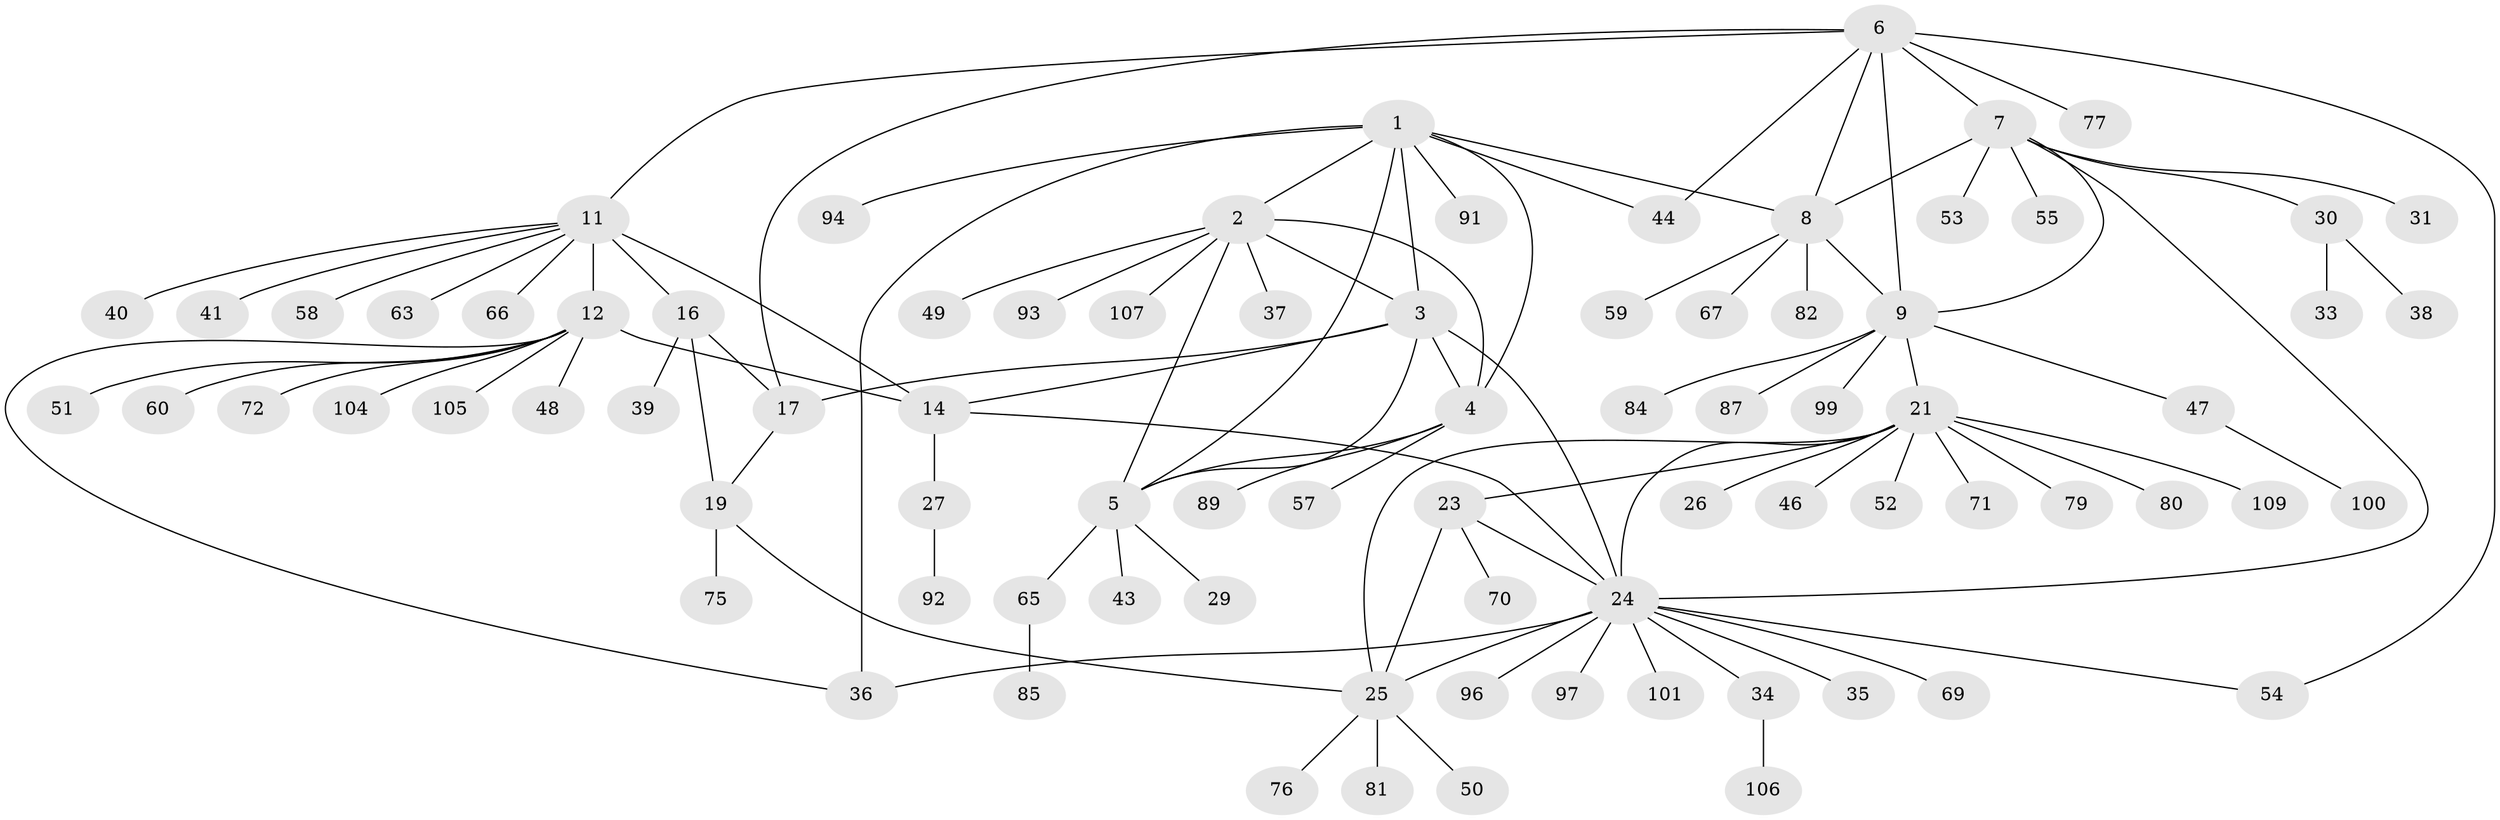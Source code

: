 // Generated by graph-tools (version 1.1) at 2025/52/02/27/25 19:52:16]
// undirected, 82 vertices, 106 edges
graph export_dot {
graph [start="1"]
  node [color=gray90,style=filled];
  1 [super="+74"];
  2 [super="+62"];
  3 [super="+32"];
  4 [super="+73"];
  5 [super="+64"];
  6 [super="+10"];
  7 [super="+78"];
  8 [super="+56"];
  9 [super="+42"];
  11 [super="+13"];
  12 [super="+68"];
  14 [super="+15"];
  16 [super="+18"];
  17 [super="+88"];
  19 [super="+20"];
  21 [super="+22"];
  23 [super="+90"];
  24 [super="+61"];
  25 [super="+45"];
  26;
  27 [super="+28"];
  29;
  30;
  31;
  33;
  34 [super="+102"];
  35;
  36;
  37;
  38 [super="+103"];
  39;
  40 [super="+98"];
  41;
  43;
  44;
  46;
  47;
  48 [super="+83"];
  49;
  50;
  51;
  52;
  53;
  54;
  55 [super="+86"];
  57;
  58;
  59;
  60;
  63;
  65 [super="+95"];
  66;
  67;
  69;
  70;
  71;
  72;
  75;
  76;
  77;
  79;
  80;
  81;
  82;
  84;
  85;
  87;
  89;
  91;
  92;
  93;
  94;
  96 [super="+108"];
  97;
  99;
  100;
  101;
  104;
  105;
  106;
  107;
  109;
  1 -- 2;
  1 -- 3;
  1 -- 4;
  1 -- 5;
  1 -- 8;
  1 -- 44;
  1 -- 91;
  1 -- 94;
  1 -- 36;
  2 -- 3;
  2 -- 4;
  2 -- 5;
  2 -- 37;
  2 -- 49;
  2 -- 93;
  2 -- 107;
  3 -- 4;
  3 -- 5;
  3 -- 14;
  3 -- 17;
  3 -- 24;
  4 -- 5;
  4 -- 57;
  4 -- 89;
  5 -- 29;
  5 -- 43;
  5 -- 65;
  6 -- 7 [weight=2];
  6 -- 8 [weight=2];
  6 -- 9 [weight=2];
  6 -- 11;
  6 -- 77;
  6 -- 17;
  6 -- 54;
  6 -- 44;
  7 -- 8;
  7 -- 9;
  7 -- 30;
  7 -- 31;
  7 -- 53;
  7 -- 55;
  7 -- 24;
  8 -- 9;
  8 -- 67;
  8 -- 82;
  8 -- 59;
  9 -- 47;
  9 -- 84;
  9 -- 87;
  9 -- 99;
  9 -- 21;
  11 -- 12 [weight=2];
  11 -- 14 [weight=4];
  11 -- 63;
  11 -- 66;
  11 -- 40;
  11 -- 41;
  11 -- 16;
  11 -- 58;
  12 -- 14 [weight=2];
  12 -- 36;
  12 -- 48;
  12 -- 51;
  12 -- 60;
  12 -- 72;
  12 -- 104;
  12 -- 105;
  14 -- 24;
  14 -- 27;
  16 -- 17 [weight=2];
  16 -- 19 [weight=4];
  16 -- 39;
  17 -- 19 [weight=2];
  19 -- 25;
  19 -- 75;
  21 -- 23 [weight=2];
  21 -- 24 [weight=2];
  21 -- 25 [weight=2];
  21 -- 26;
  21 -- 46;
  21 -- 80;
  21 -- 71;
  21 -- 109;
  21 -- 79;
  21 -- 52;
  23 -- 24;
  23 -- 25;
  23 -- 70;
  24 -- 25;
  24 -- 34;
  24 -- 35;
  24 -- 36;
  24 -- 54;
  24 -- 69;
  24 -- 96;
  24 -- 97;
  24 -- 101;
  25 -- 76;
  25 -- 81;
  25 -- 50;
  27 -- 92;
  30 -- 33;
  30 -- 38;
  34 -- 106;
  47 -- 100;
  65 -- 85;
}

